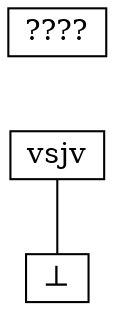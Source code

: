 digraph iter_1 {
    node [shape=rect height=0.1, width=0.2];
    edge [arrowhead = none];

    top  [label = "????"];
    bot  [label = "&#8869;"];

    ex_1 [label= "vsjv"];
    
    top -> ex_1[style=invis];
    
    ex_1 [label= "vsjv"];
    ex_1 -> bot;
}
